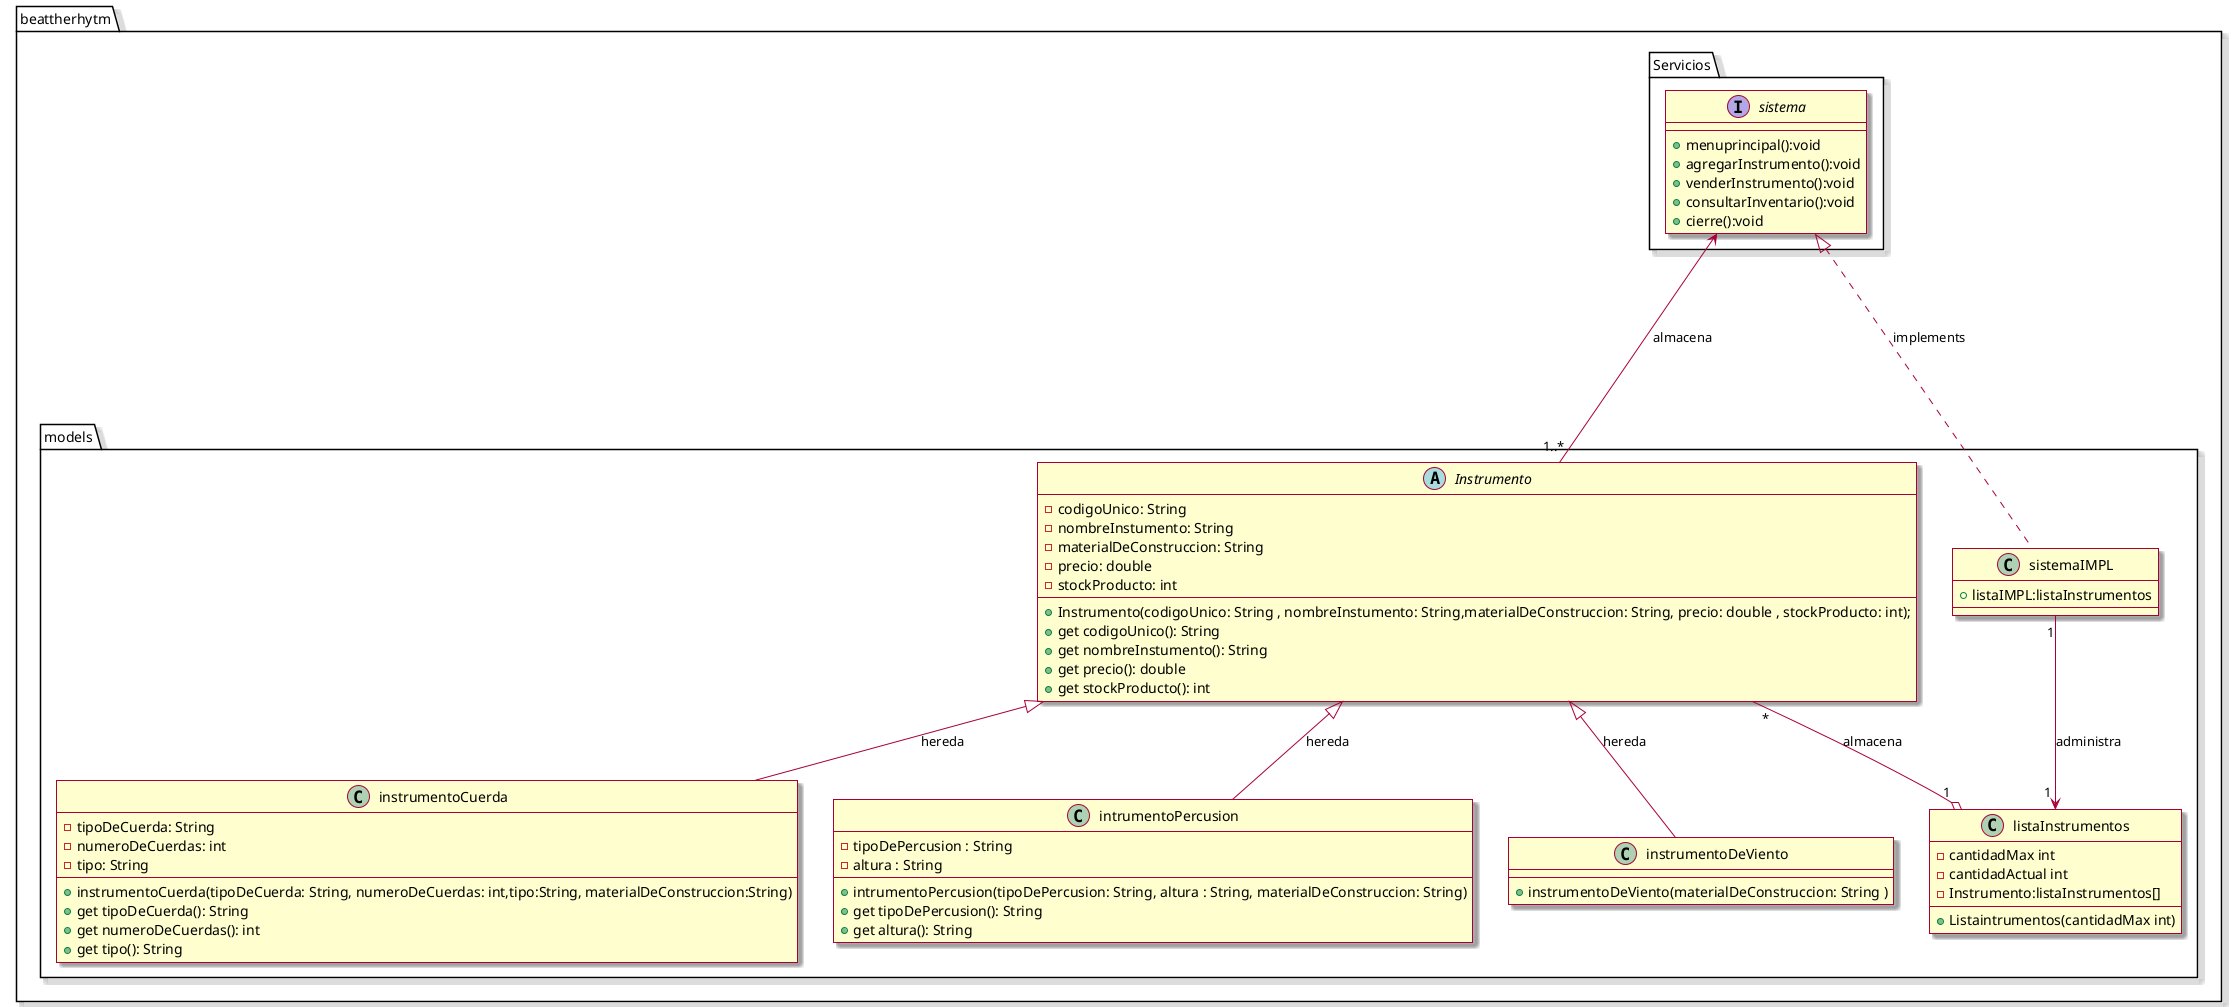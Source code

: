 @startuml
skin rose

package beattherhytm{

package Servicios {
interface sistema{
+menuprincipal():void
+agregarInstrumento():void
+venderInstrumento():void
+consultarInventario():void
+cierre():void
}
}
package models{
abstract Instrumento{
- codigoUnico: String
- nombreInstumento: String
- materialDeConstruccion: String
- precio: double
- stockProducto: int
+Instrumento(codigoUnico: String , nombreInstumento: String,materialDeConstruccion: String, precio: double , stockProducto: int);
+get codigoUnico(): String
+get nombreInstumento(): String
+get precio(): double
+get stockProducto(): int
}
class instrumentoCuerda{
- tipoDeCuerda: String
- numeroDeCuerdas: int
- tipo: String

+instrumentoCuerda(tipoDeCuerda: String, numeroDeCuerdas: int,tipo:String, materialDeConstruccion:String)
+get tipoDeCuerda(): String
+get numeroDeCuerdas(): int
+get tipo(): String
}
class intrumentoPercusion{
- tipoDePercusion : String
- altura : String
+intrumentoPercusion(tipoDePercusion: String, altura : String, materialDeConstruccion: String)
+get tipoDePercusion(): String
+get altura(): String
}
class instrumentoDeViento{
+instrumentoDeViento(materialDeConstruccion: String )
}
class sistemaIMPL{
+ listaIMPL:listaInstrumentos
}
class listaInstrumentos{
- cantidadMax int
- cantidadActual int
- Instrumento:listaInstrumentos[]
+ Listaintrumentos(cantidadMax int)

}
Instrumento <|-- instrumentoDeViento:hereda
Instrumento <|-- intrumentoPercusion :hereda
Instrumento <|-- instrumentoCuerda: hereda
Instrumento"*" --o "1" listaInstrumentos: almacena
sistemaIMPL "1" --> "1 "listaInstrumentos : administra
}
sistema <-- "1..*" Instrumento: almacena
sistema <|--.. sistemaIMPL: implements
}

@enduml